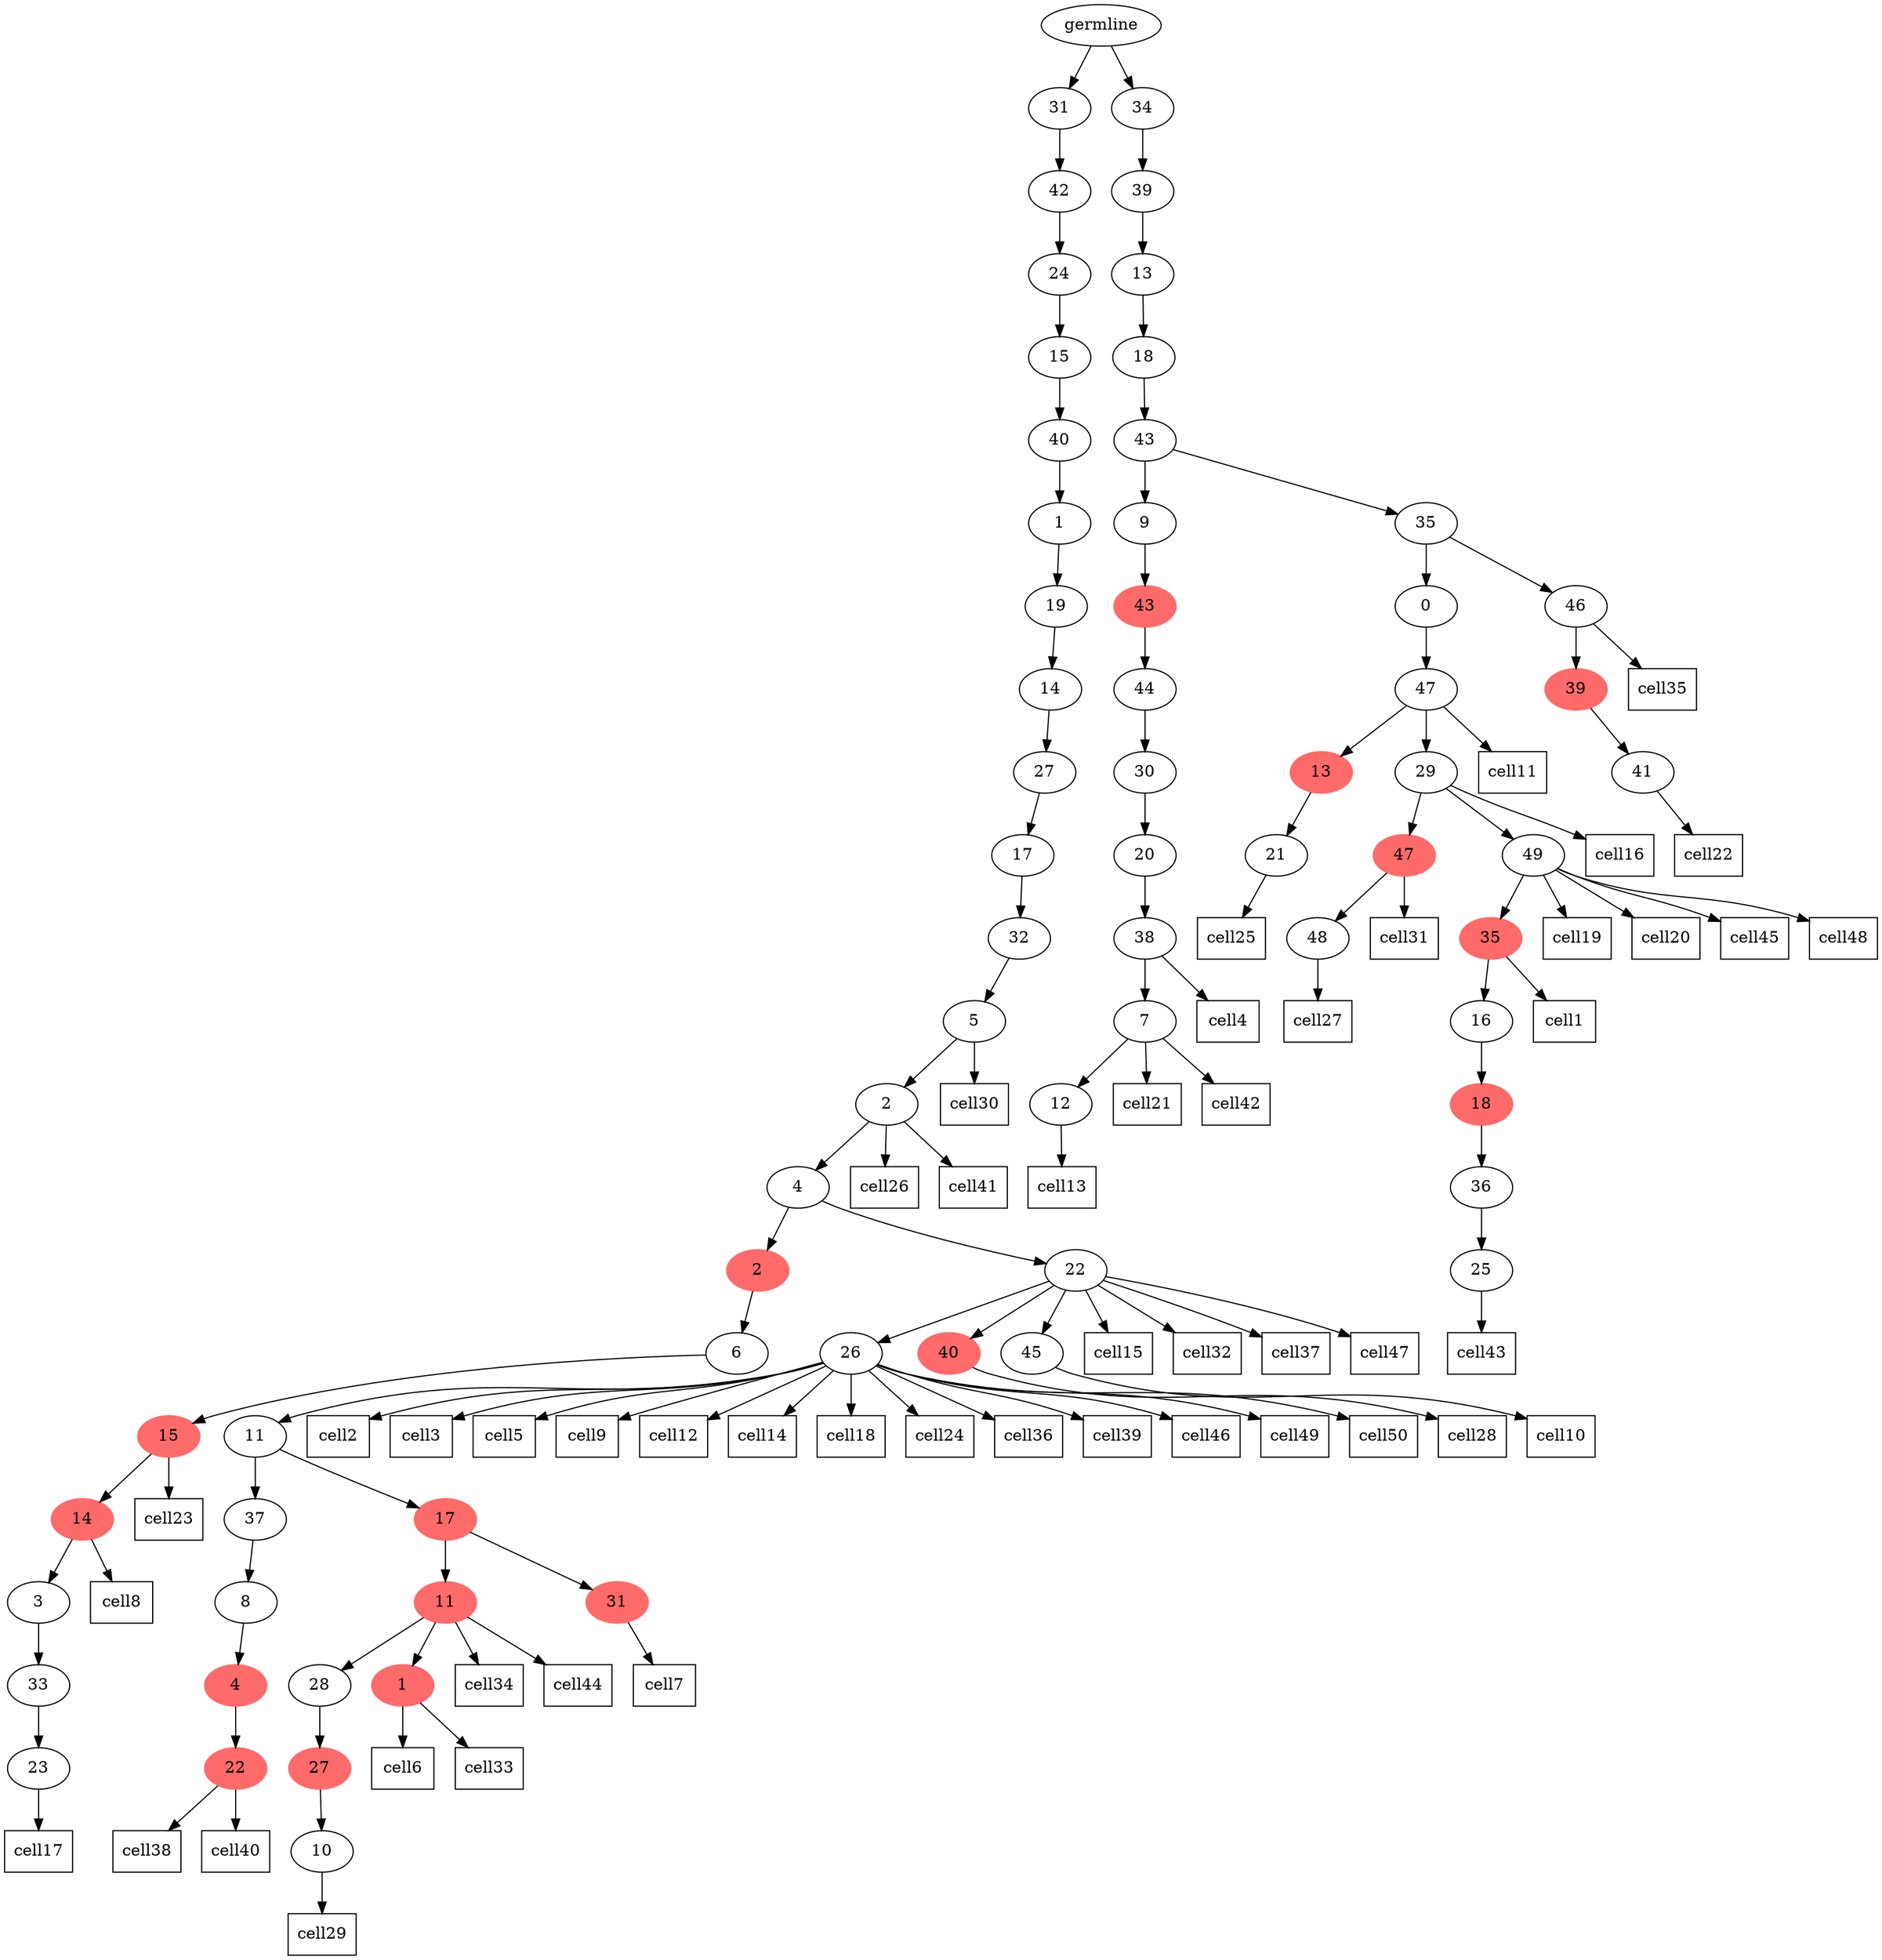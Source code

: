 digraph g {
	"66" -> "67";
	"67" [label="23"];
	"65" -> "66";
	"66" [label="33"];
	"64" -> "65";
	"65" [label="3"];
	"63" -> "64";
	"64" [color=indianred1, style=filled, label="14"];
	"62" -> "63";
	"63" [color=indianred1, style=filled, label="15"];
	"61" -> "62";
	"62" [label="6"];
	"57" -> "58";
	"58" [color=indianred1, style=filled, label="22"];
	"56" -> "57";
	"57" [color=indianred1, style=filled, label="4"];
	"55" -> "56";
	"56" [label="8"];
	"51" -> "52";
	"52" [label="10"];
	"50" -> "51";
	"51" [color=indianred1, style=filled, label="27"];
	"49" -> "50";
	"50" [label="28"];
	"49" -> "53";
	"53" [color=indianred1, style=filled, label="1"];
	"48" -> "49";
	"49" [color=indianred1, style=filled, label="11"];
	"48" -> "54";
	"54" [color=indianred1, style=filled, label="31"];
	"47" -> "48";
	"48" [color=indianred1, style=filled, label="17"];
	"47" -> "55";
	"55" [label="37"];
	"46" -> "47";
	"47" [label="11"];
	"45" -> "46";
	"46" [label="26"];
	"45" -> "59";
	"59" [color=indianred1, style=filled, label="40"];
	"45" -> "60";
	"60" [label="45"];
	"44" -> "45";
	"45" [label="22"];
	"44" -> "61";
	"61" [color=indianred1, style=filled, label="2"];
	"43" -> "44";
	"44" [label="4"];
	"42" -> "43";
	"43" [label="2"];
	"41" -> "42";
	"42" [label="5"];
	"40" -> "41";
	"41" [label="32"];
	"39" -> "40";
	"40" [label="17"];
	"38" -> "39";
	"39" [label="27"];
	"37" -> "38";
	"38" [label="14"];
	"36" -> "37";
	"37" [label="19"];
	"35" -> "36";
	"36" [label="1"];
	"34" -> "35";
	"35" [label="40"];
	"33" -> "34";
	"34" [label="15"];
	"32" -> "33";
	"33" [label="24"];
	"31" -> "32";
	"32" [label="42"];
	"29" -> "30";
	"30" [label="12"];
	"28" -> "29";
	"29" [label="7"];
	"27" -> "28";
	"28" [label="38"];
	"26" -> "27";
	"27" [label="20"];
	"25" -> "26";
	"26" [label="30"];
	"24" -> "25";
	"25" [label="44"];
	"23" -> "24";
	"24" [color=indianred1, style=filled, label="43"];
	"21" -> "22";
	"22" [label="21"];
	"19" -> "20";
	"20" [label="48"];
	"17" -> "18";
	"18" [label="25"];
	"16" -> "17";
	"17" [label="36"];
	"15" -> "16";
	"16" [color=indianred1, style=filled, label="18"];
	"14" -> "15";
	"15" [label="16"];
	"13" -> "14";
	"14" [color=indianred1, style=filled, label="35"];
	"12" -> "13";
	"13" [label="49"];
	"12" -> "19";
	"19" [color=indianred1, style=filled, label="47"];
	"11" -> "12";
	"12" [label="29"];
	"11" -> "21";
	"21" [color=indianred1, style=filled, label="13"];
	"10" -> "11";
	"11" [label="47"];
	"8" -> "9";
	"9" [label="41"];
	"7" -> "8";
	"8" [color=indianred1, style=filled, label="39"];
	"6" -> "7";
	"7" [label="46"];
	"6" -> "10";
	"10" [label="0"];
	"5" -> "6";
	"6" [label="35"];
	"5" -> "23";
	"23" [label="9"];
	"4" -> "5";
	"5" [label="43"];
	"3" -> "4";
	"4" [label="18"];
	"2" -> "3";
	"3" [label="13"];
	"1" -> "2";
	"2" [label="39"];
	"0" -> "1";
	"1" [label="34"];
	"0" -> "31";
	"31" [label="31"];
	"0" [label="germline"];
	"14" -> cell1;
	cell1 [shape=box]
	"46" -> cell2;
	cell2 [shape=box]
	"46" -> cell3;
	cell3 [shape=box]
	"28" -> cell4;
	cell4 [shape=box]
	"46" -> cell5;
	cell5 [shape=box]
	"53" -> cell6;
	cell6 [shape=box]
	"54" -> cell7;
	cell7 [shape=box]
	"64" -> cell8;
	cell8 [shape=box]
	"46" -> cell9;
	cell9 [shape=box]
	"60" -> cell10;
	cell10 [shape=box]
	"11" -> cell11;
	cell11 [shape=box]
	"46" -> cell12;
	cell12 [shape=box]
	"30" -> cell13;
	cell13 [shape=box]
	"46" -> cell14;
	cell14 [shape=box]
	"45" -> cell15;
	cell15 [shape=box]
	"12" -> cell16;
	cell16 [shape=box]
	"67" -> cell17;
	cell17 [shape=box]
	"46" -> cell18;
	cell18 [shape=box]
	"13" -> cell19;
	cell19 [shape=box]
	"13" -> cell20;
	cell20 [shape=box]
	"29" -> cell21;
	cell21 [shape=box]
	"9" -> cell22;
	cell22 [shape=box]
	"63" -> cell23;
	cell23 [shape=box]
	"46" -> cell24;
	cell24 [shape=box]
	"22" -> cell25;
	cell25 [shape=box]
	"43" -> cell26;
	cell26 [shape=box]
	"20" -> cell27;
	cell27 [shape=box]
	"59" -> cell28;
	cell28 [shape=box]
	"52" -> cell29;
	cell29 [shape=box]
	"42" -> cell30;
	cell30 [shape=box]
	"19" -> cell31;
	cell31 [shape=box]
	"45" -> cell32;
	cell32 [shape=box]
	"53" -> cell33;
	cell33 [shape=box]
	"49" -> cell34;
	cell34 [shape=box]
	"7" -> cell35;
	cell35 [shape=box]
	"46" -> cell36;
	cell36 [shape=box]
	"45" -> cell37;
	cell37 [shape=box]
	"58" -> cell38;
	cell38 [shape=box]
	"46" -> cell39;
	cell39 [shape=box]
	"58" -> cell40;
	cell40 [shape=box]
	"43" -> cell41;
	cell41 [shape=box]
	"29" -> cell42;
	cell42 [shape=box]
	"18" -> cell43;
	cell43 [shape=box]
	"49" -> cell44;
	cell44 [shape=box]
	"13" -> cell45;
	cell45 [shape=box]
	"46" -> cell46;
	cell46 [shape=box]
	"45" -> cell47;
	cell47 [shape=box]
	"13" -> cell48;
	cell48 [shape=box]
	"46" -> cell49;
	cell49 [shape=box]
	"46" -> cell50;
	cell50 [shape=box]
}
